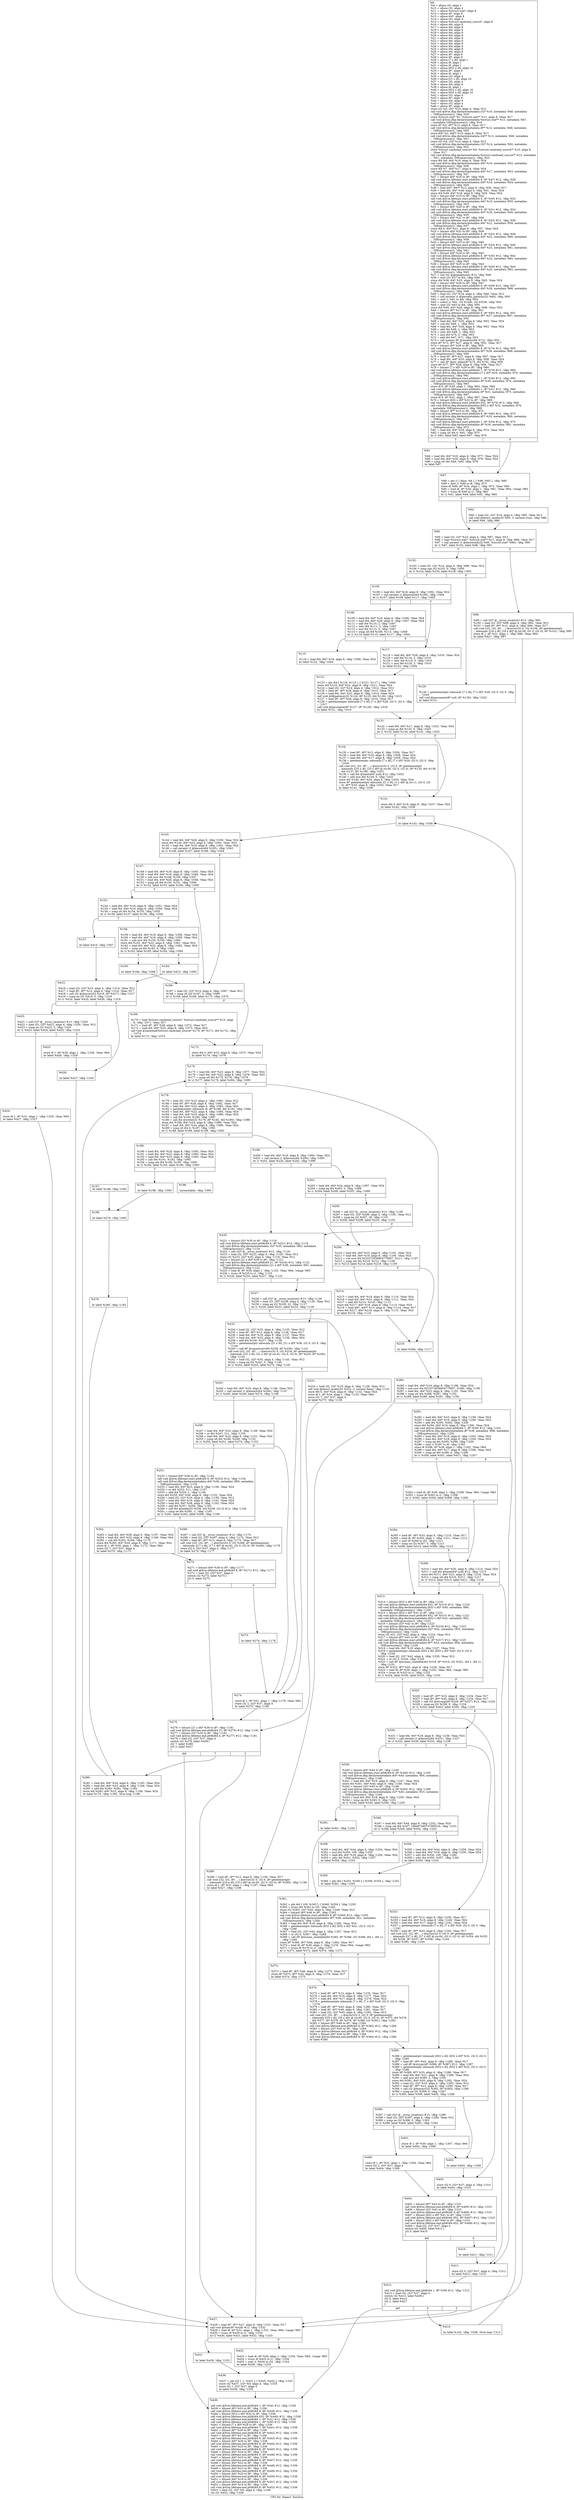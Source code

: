 digraph "CFG for 'dopass' function" {
	label="CFG for 'dopass' function";

	Node0x12f2570 [shape=record,label="{%8:\l  %9 = alloca i32, align 4\l  %10 = alloca i32, align 4\l  %11 = alloca %struct.stat*, align 8\l  %12 = alloca i8*, align 8\l  %13 = alloca i64*, align 8\l  %14 = alloca i32, align 4\l  %15 = alloca %struct.randread_source*, align 8\l  %16 = alloca i64, align 8\l  %17 = alloca i64, align 8\l  %18 = alloca i64, align 8\l  %19 = alloca i64, align 8\l  %20 = alloca i64, align 8\l  %21 = alloca i64, align 8\l  %22 = alloca i64, align 8\l  %23 = alloca i64, align 8\l  %24 = alloca i64, align 8\l  %25 = alloca i64, align 8\l  %26 = alloca i64, align 8\l  %27 = alloca i8*, align 8\l  %28 = alloca i8*, align 8\l  %29 = alloca [7 x i8], align 1\l  %30 = alloca i8, align 1\l  %31 = alloca i8, align 1\l  %32 = alloca [652 x i8], align 16\l  %33 = alloca i8*, align 8\l  %34 = alloca i8, align 1\l  %35 = alloca i32, align 4\l  %36 = alloca [21 x i8], align 16\l  %37 = alloca i32, align 4\l  %38 = alloca i64, align 8\l  %39 = alloca i8, align 1\l  %40 = alloca [652 x i8], align 16\l  %41 = alloca [652 x i8], align 16\l  %42 = alloca i32, align 4\l  %43 = alloca i8*, align 8\l  %44 = alloca i64, align 8\l  %45 = alloca i32, align 4\l  %46 = alloca i8*, align 8\l  store i32 %0, i32* %10, align 4, !tbaa !912\l  call void @llvm.dbg.declare(metadata i32* %10, metadata !846, metadata\l... !DIExpression()), !dbg !916\l  store %struct.stat* %1, %struct.stat** %11, align 8, !tbaa !917\l  call void @llvm.dbg.declare(metadata %struct.stat** %11, metadata !847,\l... metadata !DIExpression()), !dbg !919\l  store i8* %2, i8** %12, align 8, !tbaa !917\l  call void @llvm.dbg.declare(metadata i8** %12, metadata !848, metadata\l... !DIExpression()), !dbg !920\l  store i64* %3, i64** %13, align 8, !tbaa !917\l  call void @llvm.dbg.declare(metadata i64** %13, metadata !849, metadata\l... !DIExpression()), !dbg !921\l  store i32 %4, i32* %14, align 4, !tbaa !912\l  call void @llvm.dbg.declare(metadata i32* %14, metadata !850, metadata\l... !DIExpression()), !dbg !922\l  store %struct.randread_source* %5, %struct.randread_source** %15, align 8,\l... !tbaa !917\l  call void @llvm.dbg.declare(metadata %struct.randread_source** %15, metadata\l... !851, metadata !DIExpression()), !dbg !923\l  store i64 %6, i64* %16, align 8, !tbaa !924\l  call void @llvm.dbg.declare(metadata i64* %16, metadata !852, metadata\l... !DIExpression()), !dbg !926\l  store i64 %7, i64* %17, align 8, !tbaa !924\l  call void @llvm.dbg.declare(metadata i64* %17, metadata !853, metadata\l... !DIExpression()), !dbg !927\l  %47 = bitcast i64* %18 to i8*, !dbg !928\l  call void @llvm.lifetime.start.p0i8(i64 8, i8* %47) #12, !dbg !928\l  call void @llvm.dbg.declare(metadata i64* %18, metadata !854, metadata\l... !DIExpression()), !dbg !929\l  %48 = load i64*, i64** %13, align 8, !dbg !930, !tbaa !917\l  %49 = load i64, i64* %48, align 8, !dbg !931, !tbaa !924\l  store i64 %49, i64* %18, align 8, !dbg !929, !tbaa !924\l  %50 = bitcast i64* %19 to i8*, !dbg !932\l  call void @llvm.lifetime.start.p0i8(i64 8, i8* %50) #12, !dbg !932\l  call void @llvm.dbg.declare(metadata i64* %19, metadata !855, metadata\l... !DIExpression()), !dbg !933\l  %51 = bitcast i64* %20 to i8*, !dbg !934\l  call void @llvm.lifetime.start.p0i8(i64 8, i8* %51) #12, !dbg !934\l  call void @llvm.dbg.declare(metadata i64* %20, metadata !856, metadata\l... !DIExpression()), !dbg !935\l  %52 = bitcast i64* %21 to i8*, !dbg !936\l  call void @llvm.lifetime.start.p0i8(i64 8, i8* %52) #12, !dbg !936\l  call void @llvm.dbg.declare(metadata i64* %21, metadata !859, metadata\l... !DIExpression()), !dbg !937\l  store i64 0, i64* %21, align 8, !dbg !937, !tbaa !924\l  %53 = bitcast i64* %22 to i8*, !dbg !938\l  call void @llvm.lifetime.start.p0i8(i64 8, i8* %53) #12, !dbg !938\l  call void @llvm.dbg.declare(metadata i64* %22, metadata !860, metadata\l... !DIExpression()), !dbg !939\l  %54 = bitcast i64* %23 to i8*, !dbg !940\l  call void @llvm.lifetime.start.p0i8(i64 8, i8* %54) #12, !dbg !940\l  call void @llvm.dbg.declare(metadata i64* %23, metadata !861, metadata\l... !DIExpression()), !dbg !941\l  %55 = bitcast i64* %24 to i8*, !dbg !942\l  call void @llvm.lifetime.start.p0i8(i64 8, i8* %55) #12, !dbg !942\l  call void @llvm.dbg.declare(metadata i64* %24, metadata !862, metadata\l... !DIExpression()), !dbg !943\l  %56 = bitcast i64* %25 to i8*, !dbg !944\l  call void @llvm.lifetime.start.p0i8(i64 8, i8* %56) #12, !dbg !944\l  call void @llvm.dbg.declare(metadata i64* %25, metadata !865, metadata\l... !DIExpression()), !dbg !945\l  %57 = call i32 @getpagesize() #13, !dbg !946\l  %58 = sext i32 %57 to i64, !dbg !946\l  store i64 %58, i64* %25, align 8, !dbg !945, !tbaa !924\l  %59 = bitcast i64* %26 to i8*, !dbg !947\l  call void @llvm.lifetime.start.p0i8(i64 8, i8* %59) #12, !dbg !947\l  call void @llvm.dbg.declare(metadata i64* %26, metadata !866, metadata\l... !DIExpression()), !dbg !948\l  %60 = load i32, i32* %14, align 4, !dbg !949, !tbaa !912\l  %61 = call zeroext i1 @periodic_pattern(i32 %60), !dbg !950\l  %62 = zext i1 %61 to i64, !dbg !950\l  %63 = select i1 %61, i32 61440, i32 65536, !dbg !950\l  %64 = sext i32 %63 to i64, !dbg !950\l  store i64 %64, i64* %26, align 8, !dbg !948, !tbaa !924\l  %65 = bitcast i8** %27 to i8*, !dbg !951\l  call void @llvm.lifetime.start.p0i8(i64 8, i8* %65) #12, !dbg !951\l  call void @llvm.dbg.declare(metadata i8** %27, metadata !867, metadata\l... !DIExpression()), !dbg !952\l  %66 = load i64, i64* %25, align 8, !dbg !953, !tbaa !924\l  %67 = sub i64 %66, 1, !dbg !953\l  %68 = load i64, i64* %26, align 8, !dbg !953, !tbaa !924\l  %69 = add i64 %68, 2, !dbg !953\l  %70 = udiv i64 %69, 3, !dbg !953\l  %71 = mul i64 %70, 3, !dbg !953\l  %72 = add i64 %67, %71, !dbg !953\l  %73 = call noalias i8* @xmalloc(i64 %72), !dbg !954\l  store i8* %73, i8** %27, align 8, !dbg !952, !tbaa !917\l  %74 = bitcast i8** %28 to i8*, !dbg !955\l  call void @llvm.lifetime.start.p0i8(i64 8, i8* %74) #12, !dbg !955\l  call void @llvm.dbg.declare(metadata i8** %28, metadata !868, metadata\l... !DIExpression()), !dbg !956\l  %75 = load i8*, i8** %27, align 8, !dbg !957, !tbaa !917\l  %76 = load i64, i64* %25, align 8, !dbg !958, !tbaa !924\l  %77 = call i8* @ptr_align(i8* %75, i64 %76), !dbg !959\l  store i8* %77, i8** %28, align 8, !dbg !956, !tbaa !917\l  %78 = bitcast [7 x i8]* %29 to i8*, !dbg !960\l  call void @llvm.lifetime.start.p0i8(i64 7, i8* %78) #12, !dbg !960\l  call void @llvm.dbg.declare(metadata [7 x i8]* %29, metadata !870, metadata\l... !DIExpression()), !dbg !961\l  call void @llvm.lifetime.start.p0i8(i64 1, i8* %30) #12, !dbg !962\l  call void @llvm.dbg.declare(metadata i8* %30, metadata !874, metadata\l... !DIExpression()), !dbg !963\l  store i8 0, i8* %30, align 1, !dbg !963, !tbaa !964\l  call void @llvm.lifetime.start.p0i8(i64 1, i8* %31) #12, !dbg !966\l  call void @llvm.dbg.declare(metadata i8* %31, metadata !875, metadata\l... !DIExpression()), !dbg !967\l  store i8 0, i8* %31, align 1, !dbg !967, !tbaa !964\l  %79 = bitcast [652 x i8]* %32 to i8*, !dbg !968\l  call void @llvm.lifetime.start.p0i8(i64 652, i8* %79) #12, !dbg !968\l  call void @llvm.dbg.declare(metadata [652 x i8]* %32, metadata !876,\l... metadata !DIExpression()), !dbg !969\l  %80 = bitcast i8** %33 to i8*, !dbg !970\l  call void @llvm.lifetime.start.p0i8(i64 8, i8* %80) #12, !dbg !970\l  call void @llvm.dbg.declare(metadata i8** %33, metadata !880, metadata\l... !DIExpression()), !dbg !971\l  call void @llvm.lifetime.start.p0i8(i64 1, i8* %34) #12, !dbg !972\l  call void @llvm.dbg.declare(metadata i8* %34, metadata !881, metadata\l... !DIExpression()), !dbg !973\l  %81 = load i64, i64* %18, align 8, !dbg !974, !tbaa !924\l  %82 = icmp slt i64 0, %81, !dbg !975\l  br i1 %82, label %83, label %87, !dbg !976\l|{<s0>T|<s1>F}}"];
	Node0x12f2570:s0 -> Node0x12f2710;
	Node0x12f2570:s1 -> Node0x12f2760;
	Node0x12f2710 [shape=record,label="{%83:\l\l  %84 = load i64, i64* %18, align 8, !dbg !977, !tbaa !924\l  %85 = load i64, i64* %26, align 8, !dbg !978, !tbaa !924\l  %86 = icmp ult i64 %84, %85, !dbg !979\l  br label %87\l}"];
	Node0x12f2710 -> Node0x12f2760;
	Node0x12f2760 [shape=record,label="{%87:\l\l  %88 = phi i1 [ false, %8 ], [ %86, %83 ], !dbg !980\l  %89 = zext i1 %88 to i8, !dbg !973\l  store i8 %89, i8* %34, align 1, !dbg !973, !tbaa !964\l  %90 = load i8, i8* %34, align 1, !dbg !981, !tbaa !964, !range !983\l  %91 = trunc i8 %90 to i1, !dbg !981\l  br i1 %91, label %94, label %92, !dbg !984\l|{<s0>T|<s1>F}}"];
	Node0x12f2760:s0 -> Node0x12f2800;
	Node0x12f2760:s1 -> Node0x12f27b0;
	Node0x12f27b0 [shape=record,label="{%92:\l\l  %93 = load i32, i32* %10, align 4, !dbg !985, !tbaa !912\l  call void @direct_mode(i32 %93, i1 zeroext true), !dbg !986\l  br label %94, !dbg !986\l}"];
	Node0x12f27b0 -> Node0x12f2800;
	Node0x12f2800 [shape=record,label="{%94:\l\l  %95 = load i32, i32* %10, align 4, !dbg !987, !tbaa !912\l  %96 = load %struct.stat*, %struct.stat** %11, align 8, !dbg !989, !tbaa !917\l  %97 = call zeroext i1 @dorewind(i32 %95, %struct.stat* %96), !dbg !990\l  br i1 %97, label %102, label %98, !dbg !991\l|{<s0>T|<s1>F}}"];
	Node0x12f2800:s0 -> Node0x12f28a0;
	Node0x12f2800:s1 -> Node0x12f2850;
	Node0x12f2850 [shape=record,label="{%98:\l\l  %99 = call i32* @__errno_location() #13, !dbg !992\l  %100 = load i32, i32* %99, align 4, !dbg !992, !tbaa !912\l  %101 = load i8*, i8** %12, align 8, !dbg !994, !tbaa !917\l  call void (i32, i32, i8*, ...) @error(i32 0, i32 %100, i8* getelementptr\l... inbounds ([18 x i8], [18 x i8]* @.str.59, i32 0, i32 0), i8* %101), !dbg !995\l  store i8 1, i8* %31, align 1, !dbg !996, !tbaa !964\l  br label %427, !dbg !997\l}"];
	Node0x12f2850 -> Node0x12f42e0;
	Node0x12f28a0 [shape=record,label="{%102:\l\l  %103 = load i32, i32* %14, align 4, !dbg !998, !tbaa !912\l  %104 = icmp sge i32 %103, 0, !dbg !1000\l  br i1 %104, label %105, label %129, !dbg !1001\l|{<s0>T|<s1>F}}"];
	Node0x12f28a0:s0 -> Node0x12f28f0;
	Node0x12f28a0:s1 -> Node0x12f2a80;
	Node0x12f28f0 [shape=record,label="{%105:\l\l  %106 = load i64, i64* %18, align 8, !dbg !1002, !tbaa !924\l  %107 = call zeroext i1 @known(i64 %106), !dbg !1004\l  br i1 %107, label %108, label %117, !dbg !1005\l|{<s0>T|<s1>F}}"];
	Node0x12f28f0:s0 -> Node0x12f2940;
	Node0x12f28f0:s1 -> Node0x12f29e0;
	Node0x12f2940 [shape=record,label="{%108:\l\l  %109 = load i64, i64* %18, align 8, !dbg !1006, !tbaa !924\l  %110 = load i64, i64* %26, align 8, !dbg !1007, !tbaa !924\l  %111 = add i64 %110, 2, !dbg !1007\l  %112 = udiv i64 %111, 3, !dbg !1007\l  %113 = mul i64 %112, 3, !dbg !1007\l  %114 = icmp ult i64 %109, %113, !dbg !1008\l  br i1 %114, label %115, label %117, !dbg !1004\l|{<s0>T|<s1>F}}"];
	Node0x12f2940:s0 -> Node0x12f2990;
	Node0x12f2940:s1 -> Node0x12f29e0;
	Node0x12f2990 [shape=record,label="{%115:\l\l  %116 = load i64, i64* %18, align 8, !dbg !1009, !tbaa !924\l  br label %122, !dbg !1004\l}"];
	Node0x12f2990 -> Node0x12f2a30;
	Node0x12f29e0 [shape=record,label="{%117:\l\l  %118 = load i64, i64* %26, align 8, !dbg !1010, !tbaa !924\l  %119 = add i64 %118, 2, !dbg !1010\l  %120 = udiv i64 %119, 3, !dbg !1010\l  %121 = mul i64 %120, 3, !dbg !1010\l  br label %122, !dbg !1004\l}"];
	Node0x12f29e0 -> Node0x12f2a30;
	Node0x12f2a30 [shape=record,label="{%122:\l\l  %123 = phi i64 [ %116, %115 ], [ %121, %117 ], !dbg !1004\l  store i64 %123, i64* %22, align 8, !dbg !1011, !tbaa !924\l  %124 = load i32, i32* %14, align 4, !dbg !1012, !tbaa !912\l  %125 = load i8*, i8** %28, align 8, !dbg !1013, !tbaa !917\l  %126 = load i64, i64* %22, align 8, !dbg !1014, !tbaa !924\l  call void @fillpattern(i32 %124, i8* %125, i64 %126), !dbg !1015\l  %127 = load i8*, i8** %28, align 8, !dbg !1016, !tbaa !917\l  %128 = getelementptr inbounds [7 x i8], [7 x i8]* %29, i32 0, i32 0, !dbg\l... !1017\l  call void @passname(i8* %127, i8* %128), !dbg !1018\l  br label %131, !dbg !1019\l}"];
	Node0x12f2a30 -> Node0x12f2ad0;
	Node0x12f2a80 [shape=record,label="{%129:\l\l  %130 = getelementptr inbounds [7 x i8], [7 x i8]* %29, i32 0, i32 0, !dbg\l... !1020\l  call void @passname(i8* null, i8* %130), !dbg !1022\l  br label %131\l}"];
	Node0x12f2a80 -> Node0x12f2ad0;
	Node0x12f2ad0 [shape=record,label="{%131:\l\l  %132 = load i64, i64* %17, align 8, !dbg !1023, !tbaa !924\l  %133 = icmp ne i64 %132, 0, !dbg !1023\l  br i1 %133, label %134, label %141, !dbg !1025\l|{<s0>T|<s1>F}}"];
	Node0x12f2ad0:s0 -> Node0x12f2b20;
	Node0x12f2ad0:s1 -> Node0x12f2b70;
	Node0x12f2b20 [shape=record,label="{%134:\l\l  %135 = load i8*, i8** %12, align 8, !dbg !1026, !tbaa !917\l  %136 = load i64, i64* %16, align 8, !dbg !1028, !tbaa !924\l  %137 = load i64, i64* %17, align 8, !dbg !1029, !tbaa !924\l  %138 = getelementptr inbounds [7 x i8], [7 x i8]* %29, i32 0, i32 0, !dbg\l... !1030\l  call void (i32, i32, i8*, ...) @error(i32 0, i32 0, i8* getelementptr\l... inbounds ([25 x i8], [25 x i8]* @.str.60, i32 0, i32 0), i8* %135, i64 %136,\l... i64 %137, i8* %138), !dbg !1031\l  %139 = call i64 @time(i64* null) #12, !dbg !1032\l  %140 = add nsw i64 %139, 5, !dbg !1033\l  store i64 %140, i64* %20, align 8, !dbg !1034, !tbaa !924\l  store i8* getelementptr inbounds ([1 x i8], [1 x i8]* @.str.11, i32 0, i32\l... 0), i8** %33, align 8, !dbg !1035, !tbaa !917\l  br label %141, !dbg !1036\l}"];
	Node0x12f2b20 -> Node0x12f2b70;
	Node0x12f2b70 [shape=record,label="{%141:\l\l  store i64 0, i64* %19, align 8, !dbg !1037, !tbaa !924\l  br label %142, !dbg !1038\l}"];
	Node0x12f2b70 -> Node0x12f2bc0;
	Node0x12f2bc0 [shape=record,label="{%142:\l\l  br label %143, !dbg !1038\l}"];
	Node0x12f2bc0 -> Node0x12f2c10;
	Node0x12f2c10 [shape=record,label="{%143:\l\l  %144 = load i64, i64* %26, align 8, !dbg !1039, !tbaa !924\l  store i64 %144, i64* %22, align 8, !dbg !1040, !tbaa !924\l  %145 = load i64, i64* %18, align 8, !dbg !1041, !tbaa !924\l  %146 = call zeroext i1 @known(i64 %145), !dbg !1043\l  br i1 %146, label %147, label %166, !dbg !1044\l|{<s0>T|<s1>F}}"];
	Node0x12f2c10:s0 -> Node0x12f2c60;
	Node0x12f2c10:s1 -> Node0x12f2e40;
	Node0x12f2c60 [shape=record,label="{%147:\l\l  %148 = load i64, i64* %18, align 8, !dbg !1045, !tbaa !924\l  %149 = load i64, i64* %19, align 8, !dbg !1046, !tbaa !924\l  %150 = sub nsw i64 %148, %149, !dbg !1047\l  %151 = load i64, i64* %26, align 8, !dbg !1048, !tbaa !924\l  %152 = icmp ult i64 %150, %151, !dbg !1049\l  br i1 %152, label %153, label %166, !dbg !1050\l|{<s0>T|<s1>F}}"];
	Node0x12f2c60:s0 -> Node0x12f2cb0;
	Node0x12f2c60:s1 -> Node0x12f2e40;
	Node0x12f2cb0 [shape=record,label="{%153:\l\l  %154 = load i64, i64* %18, align 8, !dbg !1051, !tbaa !924\l  %155 = load i64, i64* %19, align 8, !dbg !1054, !tbaa !924\l  %156 = icmp slt i64 %154, %155, !dbg !1055\l  br i1 %156, label %157, label %158, !dbg !1056\l|{<s0>T|<s1>F}}"];
	Node0x12f2cb0:s0 -> Node0x12f2d00;
	Node0x12f2cb0:s1 -> Node0x12f2d50;
	Node0x12f2d00 [shape=record,label="{%157:\l\l  br label %415, !dbg !1057\l}"];
	Node0x12f2d00 -> Node0x12f4150;
	Node0x12f2d50 [shape=record,label="{%158:\l\l  %159 = load i64, i64* %18, align 8, !dbg !1058, !tbaa !924\l  %160 = load i64, i64* %19, align 8, !dbg !1059, !tbaa !924\l  %161 = sub nsw i64 %159, %160, !dbg !1060\l  store i64 %161, i64* %22, align 8, !dbg !1061, !tbaa !924\l  %162 = load i64, i64* %22, align 8, !dbg !1062, !tbaa !924\l  %163 = icmp ne i64 %162, 0, !dbg !1062\l  br i1 %163, label %165, label %164, !dbg !1064\l|{<s0>T|<s1>F}}"];
	Node0x12f2d50:s0 -> Node0x12f2df0;
	Node0x12f2d50:s1 -> Node0x12f2da0;
	Node0x12f2da0 [shape=record,label="{%164:\l\l  br label %415, !dbg !1065\l}"];
	Node0x12f2da0 -> Node0x12f4150;
	Node0x12f2df0 [shape=record,label="{%165:\l\l  br label %166, !dbg !1066\l}"];
	Node0x12f2df0 -> Node0x12f2e40;
	Node0x12f2e40 [shape=record,label="{%166:\l\l  %167 = load i32, i32* %14, align 4, !dbg !1067, !tbaa !912\l  %168 = icmp slt i32 %167, 0, !dbg !1069\l  br i1 %168, label %169, label %173, !dbg !1070\l|{<s0>T|<s1>F}}"];
	Node0x12f2e40:s0 -> Node0x12f2e90;
	Node0x12f2e40:s1 -> Node0x12f2ee0;
	Node0x12f2e90 [shape=record,label="{%169:\l\l  %170 = load %struct.randread_source*, %struct.randread_source** %15, align\l... 8, !dbg !1071, !tbaa !917\l  %171 = load i8*, i8** %28, align 8, !dbg !1072, !tbaa !917\l  %172 = load i64, i64* %22, align 8, !dbg !1073, !tbaa !924\l  call void @randread(%struct.randread_source* %170, i8* %171, i64 %172), !dbg\l... !1074\l  br label %173, !dbg !1074\l}"];
	Node0x12f2e90 -> Node0x12f2ee0;
	Node0x12f2ee0 [shape=record,label="{%173:\l\l  store i64 0, i64* %23, align 8, !dbg !1075, !tbaa !924\l  br label %174, !dbg !1076\l}"];
	Node0x12f2ee0 -> Node0x12f2f30;
	Node0x12f2f30 [shape=record,label="{%174:\l\l  %175 = load i64, i64* %23, align 8, !dbg !1077, !tbaa !924\l  %176 = load i64, i64* %22, align 8, !dbg !1078, !tbaa !924\l  %177 = icmp ult i64 %175, %176, !dbg !1079\l  br i1 %177, label %178, label %284, !dbg !1080\l|{<s0>T|<s1>F}}"];
	Node0x12f2f30:s0 -> Node0x12f2f80;
	Node0x12f2f30:s1 -> Node0x12f37f0;
	Node0x12f2f80 [shape=record,label="{%178:\l\l  %179 = load i32, i32* %10, align 4, !dbg !1081, !tbaa !912\l  %180 = load i8*, i8** %28, align 8, !dbg !1082, !tbaa !917\l  %181 = load i64, i64* %23, align 8, !dbg !1083, !tbaa !924\l  %182 = getelementptr inbounds i8, i8* %180, i64 %181, !dbg !1084\l  %183 = load i64, i64* %22, align 8, !dbg !1085, !tbaa !924\l  %184 = load i64, i64* %23, align 8, !dbg !1086, !tbaa !924\l  %185 = sub i64 %183, %184, !dbg !1087\l  %186 = call i64 @write(i32 %179, i8* %182, i64 %185), !dbg !1088\l  store i64 %186, i64* %24, align 8, !dbg !1089, !tbaa !924\l  %187 = load i64, i64* %24, align 8, !dbg !1090, !tbaa !924\l  %188 = icmp slt i64 0, %187, !dbg !1091\l  br i1 %188, label %189, label %199, !dbg !1092\l|{<s0>T|<s1>F}}"];
	Node0x12f2f80:s0 -> Node0x12f2fd0;
	Node0x12f2f80:s1 -> Node0x12f3160;
	Node0x12f2fd0 [shape=record,label="{%189:\l\l  %190 = load i64, i64* %24, align 8, !dbg !1093, !tbaa !924\l  %191 = load i64, i64* %22, align 8, !dbg !1093, !tbaa !924\l  %192 = load i64, i64* %23, align 8, !dbg !1093, !tbaa !924\l  %193 = sub i64 %191, %192, !dbg !1093\l  %194 = icmp ule i64 %190, %193, !dbg !1093\l  br i1 %194, label %195, label %196, !dbg !1093\l|{<s0>T|<s1>F}}"];
	Node0x12f2fd0:s0 -> Node0x12f3020;
	Node0x12f2fd0:s1 -> Node0x12f3070;
	Node0x12f3020 [shape=record,label="{%195:\l\l  br label %198, !dbg !1093\l}"];
	Node0x12f3020 -> Node0x12f3110;
	Node0x12f3070 [shape=record,label="{%196:\l\l  unreachable, !dbg !1093\l}"];
	Node0x12f30c0 [shape=record,label="{%197:                                                  \l  br label %198, !dbg !1093\l}"];
	Node0x12f30c0 -> Node0x12f3110;
	Node0x12f3110 [shape=record,label="{%198:\l\l  br label %279, !dbg !1093\l}"];
	Node0x12f3110 -> Node0x12f3750;
	Node0x12f3160 [shape=record,label="{%199:\l\l  %200 = load i64, i64* %18, align 8, !dbg !1094, !tbaa !924\l  %201 = call zeroext i1 @known(i64 %200), !dbg !1095\l  br i1 %201, label %220, label %202, !dbg !1096\l|{<s0>T|<s1>F}}"];
	Node0x12f3160:s0 -> Node0x12f3340;
	Node0x12f3160:s1 -> Node0x12f31b0;
	Node0x12f31b0 [shape=record,label="{%202:\l\l  %203 = load i64, i64* %24, align 8, !dbg !1097, !tbaa !924\l  %204 = icmp eq i64 %203, 0, !dbg !1098\l  br i1 %204, label %209, label %205, !dbg !1099\l|{<s0>T|<s1>F}}"];
	Node0x12f31b0:s0 -> Node0x12f3250;
	Node0x12f31b0:s1 -> Node0x12f3200;
	Node0x12f3200 [shape=record,label="{%205:\l\l  %206 = call i32* @__errno_location() #13, !dbg !1100\l  %207 = load i32, i32* %206, align 4, !dbg !1100, !tbaa !912\l  %208 = icmp eq i32 %207, 28, !dbg !1101\l  br i1 %208, label %209, label %220, !dbg !1102\l|{<s0>T|<s1>F}}"];
	Node0x12f3200:s0 -> Node0x12f3250;
	Node0x12f3200:s1 -> Node0x12f3340;
	Node0x12f3250 [shape=record,label="{%209:\l\l  %210 = load i64, i64* %23, align 8, !dbg !1103, !tbaa !924\l  %211 = load i64, i64* %19, align 8, !dbg !1106, !tbaa !924\l  %212 = sub nsw i64 9223372036854775807, %211, !dbg !1107\l  %213 = icmp ule i64 %210, %212, !dbg !1108\l  br i1 %213, label %214, label %219, !dbg !1109\l|{<s0>T|<s1>F}}"];
	Node0x12f3250:s0 -> Node0x12f32a0;
	Node0x12f3250:s1 -> Node0x12f32f0;
	Node0x12f32a0 [shape=record,label="{%214:\l\l  %215 = load i64, i64* %19, align 8, !dbg !1110, !tbaa !924\l  %216 = load i64, i64* %23, align 8, !dbg !1111, !tbaa !924\l  %217 = add i64 %215, %216, !dbg !1112\l  store i64 %217, i64* %18, align 8, !dbg !1113, !tbaa !924\l  %218 = load i64*, i64** %13, align 8, !dbg !1114, !tbaa !917\l  store i64 %217, i64* %218, align 8, !dbg !1115, !tbaa !924\l  br label %219, !dbg !1116\l}"];
	Node0x12f32a0 -> Node0x12f32f0;
	Node0x12f32f0 [shape=record,label="{%219:\l\l  br label %284, !dbg !1117\l}"];
	Node0x12f32f0 -> Node0x12f37f0;
	Node0x12f3340 [shape=record,label="{%220:\l\l  %221 = bitcast i32* %35 to i8*, !dbg !1118\l  call void @llvm.lifetime.start.p0i8(i64 4, i8* %221) #12, !dbg !1118\l  call void @llvm.dbg.declare(metadata i32* %35, metadata !882, metadata\l... !DIExpression()), !dbg !1119\l  %222 = call i32* @__errno_location() #13, !dbg !1120\l  %223 = load i32, i32* %222, align 4, !dbg !1120, !tbaa !912\l  store i32 %223, i32* %35, align 4, !dbg !1119, !tbaa !912\l  %224 = bitcast [21 x i8]* %36 to i8*, !dbg !1121\l  call void @llvm.lifetime.start.p0i8(i64 21, i8* %224) #12, !dbg !1121\l  call void @llvm.dbg.declare(metadata [21 x i8]* %36, metadata !891, metadata\l... !DIExpression()), !dbg !1122\l  %225 = load i8, i8* %34, align 1, !dbg !1123, !tbaa !964, !range !983\l  %226 = trunc i8 %225 to i1, !dbg !1123\l  br i1 %226, label %233, label %227, !dbg !1125\l|{<s0>T|<s1>F}}"];
	Node0x12f3340:s0 -> Node0x12f3430;
	Node0x12f3340:s1 -> Node0x12f3390;
	Node0x12f3390 [shape=record,label="{%227:\l\l  %228 = call i32* @__errno_location() #13, !dbg !1126\l  %229 = load i32, i32* %228, align 4, !dbg !1126, !tbaa !912\l  %230 = icmp eq i32 %229, 22, !dbg !1127\l  br i1 %230, label %231, label %233, !dbg !1128\l|{<s0>T|<s1>F}}"];
	Node0x12f3390:s0 -> Node0x12f33e0;
	Node0x12f3390:s1 -> Node0x12f3430;
	Node0x12f33e0 [shape=record,label="{%231:\l\l  %232 = load i32, i32* %10, align 4, !dbg !1129, !tbaa !912\l  call void @direct_mode(i32 %232, i1 zeroext false), !dbg !1131\l  store i64 0, i64* %24, align 8, !dbg !1132, !tbaa !924\l  store i8 1, i8* %34, align 1, !dbg !1133, !tbaa !964\l  store i32 7, i32* %37, align 4\l  br label %275, !dbg !1134\l}"];
	Node0x12f33e0 -> Node0x12f3700;
	Node0x12f3430 [shape=record,label="{%233:\l\l  %234 = load i32, i32* %35, align 4, !dbg !1135, !tbaa !912\l  %235 = load i8*, i8** %12, align 8, !dbg !1136, !tbaa !917\l  %236 = load i64, i64* %19, align 8, !dbg !1137, !tbaa !924\l  %237 = load i64, i64* %23, align 8, !dbg !1138, !tbaa !924\l  %238 = add i64 %236, %237, !dbg !1139\l  %239 = getelementptr inbounds [21 x i8], [21 x i8]* %36, i32 0, i32 0, !dbg\l... !1140\l  %240 = call i8* @umaxtostr(i64 %238, i8* %239), !dbg !1141\l  call void (i32, i32, i8*, ...) @error(i32 0, i32 %234, i8* getelementptr\l... inbounds ([31 x i8], [31 x i8]* @.str.61, i32 0, i32 0), i8* %235, i8* %240),\l... !dbg !1142\l  %241 = load i32, i32* %35, align 4, !dbg !1143, !tbaa !912\l  %242 = icmp eq i32 %241, 5, !dbg !1144\l  br i1 %242, label %243, label %274, !dbg !1145\l|{<s0>T|<s1>F}}"];
	Node0x12f3430:s0 -> Node0x12f3480;
	Node0x12f3430:s1 -> Node0x12f36b0;
	Node0x12f3480 [shape=record,label="{%243:\l\l  %244 = load i64, i64* %18, align 8, !dbg !1146, !tbaa !924\l  %245 = call zeroext i1 @known(i64 %244), !dbg !1147\l  br i1 %245, label %246, label %274, !dbg !1148\l|{<s0>T|<s1>F}}"];
	Node0x12f3480:s0 -> Node0x12f34d0;
	Node0x12f3480:s1 -> Node0x12f36b0;
	Node0x12f34d0 [shape=record,label="{%246:\l\l  %247 = load i64, i64* %23, align 8, !dbg !1149, !tbaa !924\l  %248 = or i64 %247, 511, !dbg !1150\l  %249 = load i64, i64* %22, align 8, !dbg !1151, !tbaa !924\l  %250 = icmp ult i64 %248, %249, !dbg !1152\l  br i1 %250, label %251, label %274, !dbg !1153\l|{<s0>T|<s1>F}}"];
	Node0x12f34d0:s0 -> Node0x12f3520;
	Node0x12f34d0:s1 -> Node0x12f36b0;
	Node0x12f3520 [shape=record,label="{%251:\l\l  %252 = bitcast i64* %38 to i8*, !dbg !1154\l  call void @llvm.lifetime.start.p0i8(i64 8, i8* %252) #12, !dbg !1154\l  call void @llvm.dbg.declare(metadata i64* %38, metadata !895, metadata\l... !DIExpression()), !dbg !1155\l  %253 = load i64, i64* %23, align 8, !dbg !1156, !tbaa !924\l  %254 = or i64 %253, 511, !dbg !1157\l  %255 = add i64 %254, 1, !dbg !1158\l  store i64 %255, i64* %38, align 8, !dbg !1155, !tbaa !924\l  %256 = load i32, i32* %10, align 4, !dbg !1159, !tbaa !912\l  %257 = load i64, i64* %19, align 8, !dbg !1161, !tbaa !924\l  %258 = load i64, i64* %38, align 8, !dbg !1162, !tbaa !924\l  %259 = add i64 %257, %258, !dbg !1163\l  %260 = call i64 @lseek(i32 %256, i64 %259, i32 0) #12, !dbg !1164\l  %261 = icmp ne i64 %260, -1, !dbg !1165\l  br i1 %261, label %262, label %266, !dbg !1166\l|{<s0>T|<s1>F}}"];
	Node0x12f3520:s0 -> Node0x12f3570;
	Node0x12f3520:s1 -> Node0x12f35c0;
	Node0x12f3570 [shape=record,label="{%262:\l\l  %263 = load i64, i64* %38, align 8, !dbg !1167, !tbaa !924\l  %264 = load i64, i64* %23, align 8, !dbg !1169, !tbaa !924\l  %265 = sub i64 %263, %264, !dbg !1170\l  store i64 %265, i64* %24, align 8, !dbg !1171, !tbaa !924\l  store i8 1, i8* %30, align 1, !dbg !1172, !tbaa !964\l  store i32 7, i32* %37, align 4\l  br label %270, !dbg !1173\l}"];
	Node0x12f3570 -> Node0x12f3610;
	Node0x12f35c0 [shape=record,label="{%266:\l\l  %267 = call i32* @__errno_location() #13, !dbg !1174\l  %268 = load i32, i32* %267, align 4, !dbg !1174, !tbaa !912\l  %269 = load i8*, i8** %12, align 8, !dbg !1175, !tbaa !917\l  call void (i32, i32, i8*, ...) @error(i32 0, i32 %268, i8* getelementptr\l... inbounds ([17 x i8], [17 x i8]* @.str.62, i32 0, i32 0), i8* %269), !dbg !1176\l  store i32 0, i32* %37, align 4, !dbg !1177\l  br label %270, !dbg !1177\l}"];
	Node0x12f35c0 -> Node0x12f3610;
	Node0x12f3610 [shape=record,label="{%270:\l\l  %271 = bitcast i64* %38 to i8*, !dbg !1177\l  call void @llvm.lifetime.end.p0i8(i64 8, i8* %271) #12, !dbg !1177\l  %272 = load i32, i32* %37, align 4\l  switch i32 %272, label %275 [\l    i32 0, label %273\l  ]\l|{<s0>def|<s1>0}}"];
	Node0x12f3610:s0 -> Node0x12f3700;
	Node0x12f3610:s1 -> Node0x12f3660;
	Node0x12f3660 [shape=record,label="{%273:\l\l  br label %274, !dbg !1178\l}"];
	Node0x12f3660 -> Node0x12f36b0;
	Node0x12f36b0 [shape=record,label="{%274:\l\l  store i8 1, i8* %31, align 1, !dbg !1179, !tbaa !964\l  store i32 2, i32* %37, align 4\l  br label %275, !dbg !1180\l}"];
	Node0x12f36b0 -> Node0x12f3700;
	Node0x12f3700 [shape=record,label="{%275:\l\l  %276 = bitcast [21 x i8]* %36 to i8*, !dbg !1181\l  call void @llvm.lifetime.end.p0i8(i64 21, i8* %276) #12, !dbg !1181\l  %277 = bitcast i32* %35 to i8*, !dbg !1181\l  call void @llvm.lifetime.end.p0i8(i64 4, i8* %277) #12, !dbg !1181\l  %278 = load i32, i32* %37, align 4\l  switch i32 %278, label %438 [\l    i32 7, label %280\l    i32 2, label %427\l  ]\l|{<s0>def|<s1>7|<s2>2}}"];
	Node0x12f3700:s0 -> Node0x12f4420;
	Node0x12f3700:s1 -> Node0x12f37a0;
	Node0x12f3700:s2 -> Node0x12f42e0;
	Node0x12f3750 [shape=record,label="{%279:\l\l  br label %280, !dbg !1182\l}"];
	Node0x12f3750 -> Node0x12f37a0;
	Node0x12f37a0 [shape=record,label="{%280:\l\l  %281 = load i64, i64* %24, align 8, !dbg !1183, !tbaa !924\l  %282 = load i64, i64* %23, align 8, !dbg !1184, !tbaa !924\l  %283 = add i64 %282, %281, !dbg !1184\l  store i64 %283, i64* %23, align 8, !dbg !1184, !tbaa !924\l  br label %174, !dbg !1185, !llvm.loop !1186\l}"];
	Node0x12f37a0 -> Node0x12f2f30;
	Node0x12f37f0 [shape=record,label="{%284:\l\l  %285 = load i64, i64* %19, align 8, !dbg !1188, !tbaa !924\l  %286 = sub nsw i64 9223372036854775807, %285, !dbg !1190\l  %287 = load i64, i64* %23, align 8, !dbg !1191, !tbaa !924\l  %288 = icmp ult i64 %286, %287, !dbg !1192\l  br i1 %288, label %289, label %291, !dbg !1193\l|{<s0>T|<s1>F}}"];
	Node0x12f37f0:s0 -> Node0x12f3840;
	Node0x12f37f0:s1 -> Node0x12f3890;
	Node0x12f3840 [shape=record,label="{%289:\l\l  %290 = load i8*, i8** %12, align 8, !dbg !1194, !tbaa !917\l  call void (i32, i32, i8*, ...) @error(i32 0, i32 0, i8* getelementptr\l... inbounds ([19 x i8], [19 x i8]* @.str.63, i32 0, i32 0), i8* %290), !dbg !1196\l  store i8 1, i8* %31, align 1, !dbg !1197, !tbaa !964\l  br label %427, !dbg !1198\l}"];
	Node0x12f3840 -> Node0x12f42e0;
	Node0x12f3890 [shape=record,label="{%291:\l\l  %292 = load i64, i64* %23, align 8, !dbg !1199, !tbaa !924\l  %293 = load i64, i64* %19, align 8, !dbg !1200, !tbaa !924\l  %294 = add i64 %293, %292, !dbg !1200\l  store i64 %294, i64* %19, align 8, !dbg !1200, !tbaa !924\l  call void @llvm.lifetime.start.p0i8(i64 1, i8* %39) #12, !dbg !1201\l  call void @llvm.dbg.declare(metadata i8* %39, metadata !898, metadata\l... !DIExpression()), !dbg !1202\l  %295 = load i64, i64* %19, align 8, !dbg !1203, !tbaa !924\l  %296 = load i64, i64* %18, align 8, !dbg !1204, !tbaa !924\l  %297 = icmp eq i64 %295, %296, !dbg !1205\l  %298 = zext i1 %297 to i8, !dbg !1202\l  store i8 %298, i8* %39, align 1, !dbg !1202, !tbaa !964\l  %299 = load i64, i64* %17, align 8, !dbg !1206, !tbaa !924\l  %300 = icmp ne i64 %299, 0, !dbg !1206\l  br i1 %300, label %301, label %411, !dbg !1207\l|{<s0>T|<s1>F}}"];
	Node0x12f3890:s0 -> Node0x12f38e0;
	Node0x12f3890:s1 -> Node0x12f4060;
	Node0x12f38e0 [shape=record,label="{%301:\l\l  %302 = load i8, i8* %39, align 1, !dbg !1208, !tbaa !964, !range !983\l  %303 = trunc i8 %302 to i1, !dbg !1208\l  br i1 %303, label %304, label %309, !dbg !1209\l|{<s0>T|<s1>F}}"];
	Node0x12f38e0:s0 -> Node0x12f3930;
	Node0x12f38e0:s1 -> Node0x12f3980;
	Node0x12f3930 [shape=record,label="{%304:\l\l  %305 = load i8*, i8** %33, align 8, !dbg !1210, !tbaa !917\l  %306 = load i8, i8* %305, align 1, !dbg !1211, !tbaa !1212\l  %307 = sext i8 %306 to i32, !dbg !1211\l  %308 = icmp ne i32 %307, 0, !dbg !1211\l  br i1 %308, label %313, label %309, !dbg !1213\l|{<s0>T|<s1>F}}"];
	Node0x12f3930:s0 -> Node0x12f39d0;
	Node0x12f3930:s1 -> Node0x12f3980;
	Node0x12f3980 [shape=record,label="{%309:\l\l  %310 = load i64, i64* %20, align 8, !dbg !1214, !tbaa !924\l  %311 = call i64 @time(i64* null) #12, !dbg !1215\l  store i64 %311, i64* %21, align 8, !dbg !1216, !tbaa !924\l  %312 = icmp sle i64 %310, %311, !dbg !1217\l  br i1 %312, label %313, label %411, !dbg !1218\l|{<s0>T|<s1>F}}"];
	Node0x12f3980:s0 -> Node0x12f39d0;
	Node0x12f3980:s1 -> Node0x12f4060;
	Node0x12f39d0 [shape=record,label="{%313:\l\l  %314 = bitcast [652 x i8]* %40 to i8*, !dbg !1219\l  call void @llvm.lifetime.start.p0i8(i64 652, i8* %314) #12, !dbg !1219\l  call void @llvm.dbg.declare(metadata [652 x i8]* %40, metadata !899,\l... metadata !DIExpression()), !dbg !1220\l  %315 = bitcast [652 x i8]* %41 to i8*, !dbg !1221\l  call void @llvm.lifetime.start.p0i8(i64 652, i8* %315) #12, !dbg !1221\l  call void @llvm.dbg.declare(metadata [652 x i8]* %41, metadata !902,\l... metadata !DIExpression()), !dbg !1222\l  %316 = bitcast i32* %42 to i8*, !dbg !1223\l  call void @llvm.lifetime.start.p0i8(i64 4, i8* %316) #12, !dbg !1223\l  call void @llvm.dbg.declare(metadata i32* %42, metadata !903, metadata\l... !DIExpression()), !dbg !1224\l  store i32 432, i32* %42, align 4, !dbg !1224, !tbaa !912\l  %317 = bitcast i8** %43 to i8*, !dbg !1225\l  call void @llvm.lifetime.start.p0i8(i64 8, i8* %317) #12, !dbg !1225\l  call void @llvm.dbg.declare(metadata i8** %43, metadata !904, metadata\l... !DIExpression()), !dbg !1226\l  %318 = load i64, i64* %19, align 8, !dbg !1227, !tbaa !924\l  %319 = getelementptr inbounds [652 x i8], [652 x i8]* %40, i32 0, i32 0,\l... !dbg !1228\l  %320 = load i32, i32* %42, align 4, !dbg !1229, !tbaa !912\l  %321 = or i32 2, %320, !dbg !1230\l  %322 = call i8* @human_readable(i64 %318, i8* %319, i32 %321, i64 1, i64 1),\l... !dbg !1231\l  store i8* %322, i8** %43, align 8, !dbg !1226, !tbaa !917\l  %323 = load i8, i8* %39, align 1, !dbg !1232, !tbaa !964, !range !983\l  %324 = trunc i8 %323 to i1, !dbg !1232\l  br i1 %324, label %330, label %325, !dbg !1233\l|{<s0>T|<s1>F}}"];
	Node0x12f39d0:s0 -> Node0x12f3a70;
	Node0x12f39d0:s1 -> Node0x12f3a20;
	Node0x12f3a20 [shape=record,label="{%325:\l\l  %326 = load i8*, i8** %33, align 8, !dbg !1234, !tbaa !917\l  %327 = load i8*, i8** %43, align 8, !dbg !1234, !tbaa !917\l  %328 = call i32 @strcmp(i8* %326, i8* %327) #14, !dbg !1234\l  %329 = icmp eq i32 %328, 0, !dbg !1234\l  br i1 %329, label %403, label %330, !dbg !1235\l|{<s0>T|<s1>F}}"];
	Node0x12f3a20:s0 -> Node0x12f3f70;
	Node0x12f3a20:s1 -> Node0x12f3a70;
	Node0x12f3a70 [shape=record,label="{%330:\l\l  %331 = load i64, i64* %18, align 8, !dbg !1236, !tbaa !924\l  %332 = call zeroext i1 @known(i64 %331), !dbg !1237\l  br i1 %332, label %339, label %333, !dbg !1238\l|{<s0>T|<s1>F}}"];
	Node0x12f3a70:s0 -> Node0x12f3b10;
	Node0x12f3a70:s1 -> Node0x12f3ac0;
	Node0x12f3ac0 [shape=record,label="{%333:\l\l  %334 = load i8*, i8** %12, align 8, !dbg !1239, !tbaa !917\l  %335 = load i64, i64* %16, align 8, !dbg !1240, !tbaa !924\l  %336 = load i64, i64* %17, align 8, !dbg !1241, !tbaa !924\l  %337 = getelementptr inbounds [7 x i8], [7 x i8]* %29, i32 0, i32 0, !dbg\l... !1242\l  %338 = load i8*, i8** %43, align 8, !dbg !1243, !tbaa !917\l  call void (i32, i32, i8*, ...) @error(i32 0, i32 0, i8* getelementptr\l... inbounds ([27 x i8], [27 x i8]* @.str.64, i32 0, i32 0), i8* %334, i64 %335,\l... i64 %336, i8* %337, i8* %338), !dbg !1244\l  br label %385, !dbg !1244\l}"];
	Node0x12f3ac0 -> Node0x12f3de0;
	Node0x12f3b10 [shape=record,label="{%339:\l\l  %340 = bitcast i64* %44 to i8*, !dbg !1245\l  call void @llvm.lifetime.start.p0i8(i64 8, i8* %340) #12, !dbg !1245\l  call void @llvm.dbg.declare(metadata i64* %44, metadata !905, metadata\l... !DIExpression()), !dbg !1246\l  %341 = load i64, i64* %19, align 8, !dbg !1247, !tbaa !924\l  store i64 %341, i64* %44, align 8, !dbg !1246, !tbaa !924\l  %342 = bitcast i32* %45 to i8*, !dbg !1248\l  call void @llvm.lifetime.start.p0i8(i64 4, i8* %342) #12, !dbg !1248\l  call void @llvm.dbg.declare(metadata i32* %45, metadata !910, metadata\l... !DIExpression()), !dbg !1249\l  %343 = load i64, i64* %18, align 8, !dbg !1250, !tbaa !924\l  %344 = icmp eq i64 %343, 0, !dbg !1251\l  br i1 %344, label %345, label %346, !dbg !1250\l|{<s0>T|<s1>F}}"];
	Node0x12f3b10:s0 -> Node0x12f3b60;
	Node0x12f3b10:s1 -> Node0x12f3bb0;
	Node0x12f3b60 [shape=record,label="{%345:\l\l  br label %361, !dbg !1250\l}"];
	Node0x12f3b60 -> Node0x12f3cf0;
	Node0x12f3bb0 [shape=record,label="{%346:\l\l  %347 = load i64, i64* %44, align 8, !dbg !1252, !tbaa !924\l  %348 = icmp ule i64 %347, 184467440737095516, !dbg !1253\l  br i1 %348, label %349, label %354, !dbg !1252\l|{<s0>T|<s1>F}}"];
	Node0x12f3bb0:s0 -> Node0x12f3c00;
	Node0x12f3bb0:s1 -> Node0x12f3c50;
	Node0x12f3c00 [shape=record,label="{%349:\l\l  %350 = load i64, i64* %44, align 8, !dbg !1254, !tbaa !924\l  %351 = mul i64 %350, 100, !dbg !1255\l  %352 = load i64, i64* %18, align 8, !dbg !1256, !tbaa !924\l  %353 = udiv i64 %351, %352, !dbg !1257\l  br label %359, !dbg !1252\l}"];
	Node0x12f3c00 -> Node0x12f3ca0;
	Node0x12f3c50 [shape=record,label="{%354:\l\l  %355 = load i64, i64* %44, align 8, !dbg !1258, !tbaa !924\l  %356 = load i64, i64* %18, align 8, !dbg !1259, !tbaa !924\l  %357 = sdiv i64 %356, 100, !dbg !1260\l  %358 = udiv i64 %355, %357, !dbg !1261\l  br label %359, !dbg !1252\l}"];
	Node0x12f3c50 -> Node0x12f3ca0;
	Node0x12f3ca0 [shape=record,label="{%359:\l\l  %360 = phi i64 [ %353, %349 ], [ %358, %354 ], !dbg !1252\l  br label %361, !dbg !1250\l}"];
	Node0x12f3ca0 -> Node0x12f3cf0;
	Node0x12f3cf0 [shape=record,label="{%361:\l\l  %362 = phi i64 [ 100, %345 ], [ %360, %359 ], !dbg !1250\l  %363 = trunc i64 %362 to i32, !dbg !1262\l  store i32 %363, i32* %45, align 4, !dbg !1249, !tbaa !912\l  %364 = bitcast i8** %46 to i8*, !dbg !1263\l  call void @llvm.lifetime.start.p0i8(i64 8, i8* %364) #12, !dbg !1263\l  call void @llvm.dbg.declare(metadata i8** %46, metadata !911, metadata\l... !DIExpression()), !dbg !1264\l  %365 = load i64, i64* %18, align 8, !dbg !1265, !tbaa !924\l  %366 = getelementptr inbounds [652 x i8], [652 x i8]* %41, i32 0, i32 0,\l... !dbg !1266\l  %367 = load i32, i32* %42, align 4, !dbg !1267, !tbaa !912\l  %368 = or i32 0, %367, !dbg !1268\l  %369 = call i8* @human_readable(i64 %365, i8* %366, i32 %368, i64 1, i64 1),\l... !dbg !1269\l  store i8* %369, i8** %46, align 8, !dbg !1264, !tbaa !917\l  %370 = load i8, i8* %39, align 1, !dbg !1270, !tbaa !964, !range !983\l  %371 = trunc i8 %370 to i1, !dbg !1270\l  br i1 %371, label %372, label %374, !dbg !1272\l|{<s0>T|<s1>F}}"];
	Node0x12f3cf0:s0 -> Node0x12f3d40;
	Node0x12f3cf0:s1 -> Node0x12f3d90;
	Node0x12f3d40 [shape=record,label="{%372:\l\l  %373 = load i8*, i8** %46, align 8, !dbg !1273, !tbaa !917\l  store i8* %373, i8** %43, align 8, !dbg !1274, !tbaa !917\l  br label %374, !dbg !1275\l}"];
	Node0x12f3d40 -> Node0x12f3d90;
	Node0x12f3d90 [shape=record,label="{%374:\l\l  %375 = load i8*, i8** %12, align 8, !dbg !1276, !tbaa !917\l  %376 = load i64, i64* %16, align 8, !dbg !1277, !tbaa !924\l  %377 = load i64, i64* %17, align 8, !dbg !1278, !tbaa !924\l  %378 = getelementptr inbounds [7 x i8], [7 x i8]* %29, i32 0, i32 0, !dbg\l... !1279\l  %379 = load i8*, i8** %43, align 8, !dbg !1280, !tbaa !917\l  %380 = load i8*, i8** %46, align 8, !dbg !1281, !tbaa !917\l  %381 = load i32, i32* %45, align 4, !dbg !1282, !tbaa !912\l  call void (i32, i32, i8*, ...) @error(i32 0, i32 0, i8* getelementptr\l... inbounds ([35 x i8], [35 x i8]* @.str.65, i32 0, i32 0), i8* %375, i64 %376,\l... i64 %377, i8* %378, i8* %379, i8* %380, i32 %381), !dbg !1283\l  %382 = bitcast i8** %46 to i8*, !dbg !1284\l  call void @llvm.lifetime.end.p0i8(i64 8, i8* %382) #12, !dbg !1284\l  %383 = bitcast i32* %45 to i8*, !dbg !1284\l  call void @llvm.lifetime.end.p0i8(i64 4, i8* %383) #12, !dbg !1284\l  %384 = bitcast i64* %44 to i8*, !dbg !1284\l  call void @llvm.lifetime.end.p0i8(i64 8, i8* %384) #12, !dbg !1284\l  br label %385\l}"];
	Node0x12f3d90 -> Node0x12f3de0;
	Node0x12f3de0 [shape=record,label="{%385:\l\l  %386 = getelementptr inbounds [652 x i8], [652 x i8]* %32, i32 0, i32 0,\l... !dbg !1285\l  %387 = load i8*, i8** %43, align 8, !dbg !1286, !tbaa !917\l  %388 = call i8* @strcpy(i8* %386, i8* %387) #12, !dbg !1287\l  %389 = getelementptr inbounds [652 x i8], [652 x i8]* %32, i32 0, i32 0,\l... !dbg !1288\l  store i8* %389, i8** %33, align 8, !dbg !1289, !tbaa !917\l  %390 = load i64, i64* %21, align 8, !dbg !1290, !tbaa !924\l  %391 = add nsw i64 %390, 5, !dbg !1291\l  store i64 %391, i64* %20, align 8, !dbg !1292, !tbaa !924\l  %392 = load i32, i32* %10, align 4, !dbg !1293, !tbaa !912\l  %393 = load i8*, i8** %12, align 8, !dbg !1295, !tbaa !917\l  %394 = call i32 @dosync(i32 %392, i8* %393), !dbg !1296\l  %395 = icmp ne i32 %394, 0, !dbg !1297\l  br i1 %395, label %396, label %402, !dbg !1298\l|{<s0>T|<s1>F}}"];
	Node0x12f3de0:s0 -> Node0x12f3e30;
	Node0x12f3de0:s1 -> Node0x12f3f20;
	Node0x12f3e30 [shape=record,label="{%396:\l\l  %397 = call i32* @__errno_location() #13, !dbg !1299\l  %398 = load i32, i32* %397, align 4, !dbg !1299, !tbaa !912\l  %399 = icmp ne i32 %398, 5, !dbg !1302\l  br i1 %399, label %400, label %401, !dbg !1303\l|{<s0>T|<s1>F}}"];
	Node0x12f3e30:s0 -> Node0x12f3e80;
	Node0x12f3e30:s1 -> Node0x12f3ed0;
	Node0x12f3e80 [shape=record,label="{%400:\l\l  store i8 1, i8* %31, align 1, !dbg !1304, !tbaa !964\l  store i32 2, i32* %37, align 4\l  br label %404, !dbg !1306\l}"];
	Node0x12f3e80 -> Node0x12f3fc0;
	Node0x12f3ed0 [shape=record,label="{%401:\l\l  store i8 1, i8* %30, align 1, !dbg !1307, !tbaa !964\l  br label %402, !dbg !1308\l}"];
	Node0x12f3ed0 -> Node0x12f3f20;
	Node0x12f3f20 [shape=record,label="{%402:\l\l  br label %403, !dbg !1309\l}"];
	Node0x12f3f20 -> Node0x12f3f70;
	Node0x12f3f70 [shape=record,label="{%403:\l\l  store i32 0, i32* %37, align 4, !dbg !1310\l  br label %404, !dbg !1310\l}"];
	Node0x12f3f70 -> Node0x12f3fc0;
	Node0x12f3fc0 [shape=record,label="{%404:\l\l  %405 = bitcast i8** %43 to i8*, !dbg !1310\l  call void @llvm.lifetime.end.p0i8(i64 8, i8* %405) #12, !dbg !1310\l  %406 = bitcast i32* %42 to i8*, !dbg !1310\l  call void @llvm.lifetime.end.p0i8(i64 4, i8* %406) #12, !dbg !1310\l  %407 = bitcast [652 x i8]* %41 to i8*, !dbg !1310\l  call void @llvm.lifetime.end.p0i8(i64 652, i8* %407) #12, !dbg !1310\l  %408 = bitcast [652 x i8]* %40 to i8*, !dbg !1310\l  call void @llvm.lifetime.end.p0i8(i64 652, i8* %408) #12, !dbg !1310\l  %409 = load i32, i32* %37, align 4\l  switch i32 %409, label %412 [\l    i32 0, label %410\l  ]\l|{<s0>def|<s1>0}}"];
	Node0x12f3fc0:s0 -> Node0x12f40b0;
	Node0x12f3fc0:s1 -> Node0x12f4010;
	Node0x12f4010 [shape=record,label="{%410:\l\l  br label %411, !dbg !1311\l}"];
	Node0x12f4010 -> Node0x12f4060;
	Node0x12f4060 [shape=record,label="{%411:\l\l  store i32 0, i32* %37, align 4, !dbg !1312\l  br label %412, !dbg !1312\l}"];
	Node0x12f4060 -> Node0x12f40b0;
	Node0x12f40b0 [shape=record,label="{%412:\l\l  call void @llvm.lifetime.end.p0i8(i64 1, i8* %39) #12, !dbg !1312\l  %413 = load i32, i32* %37, align 4\l  switch i32 %413, label %438 [\l    i32 0, label %414\l    i32 2, label %427\l  ]\l|{<s0>def|<s1>0|<s2>2}}"];
	Node0x12f40b0:s0 -> Node0x12f4420;
	Node0x12f40b0:s1 -> Node0x12f4100;
	Node0x12f40b0:s2 -> Node0x12f42e0;
	Node0x12f4100 [shape=record,label="{%414:\l\l  br label %142, !dbg !1038, !llvm.loop !1313\l}"];
	Node0x12f4100 -> Node0x12f2bc0;
	Node0x12f4150 [shape=record,label="{%415:\l\l  %416 = load i32, i32* %10, align 4, !dbg !1314, !tbaa !912\l  %417 = load i8*, i8** %12, align 8, !dbg !1316, !tbaa !917\l  %418 = call i32 @dosync(i32 %416, i8* %417), !dbg !1317\l  %419 = icmp ne i32 %418, 0, !dbg !1318\l  br i1 %419, label %420, label %426, !dbg !1319\l|{<s0>T|<s1>F}}"];
	Node0x12f4150:s0 -> Node0x12f41a0;
	Node0x12f4150:s1 -> Node0x12f4290;
	Node0x12f41a0 [shape=record,label="{%420:\l\l  %421 = call i32* @__errno_location() #13, !dbg !1320\l  %422 = load i32, i32* %421, align 4, !dbg !1320, !tbaa !912\l  %423 = icmp ne i32 %422, 5, !dbg !1323\l  br i1 %423, label %424, label %425, !dbg !1324\l|{<s0>T|<s1>F}}"];
	Node0x12f41a0:s0 -> Node0x12f41f0;
	Node0x12f41a0:s1 -> Node0x12f4240;
	Node0x12f41f0 [shape=record,label="{%424:\l\l  store i8 1, i8* %31, align 1, !dbg !1325, !tbaa !964\l  br label %427, !dbg !1327\l}"];
	Node0x12f41f0 -> Node0x12f42e0;
	Node0x12f4240 [shape=record,label="{%425:\l\l  store i8 1, i8* %30, align 1, !dbg !1328, !tbaa !964\l  br label %426, !dbg !1329\l}"];
	Node0x12f4240 -> Node0x12f4290;
	Node0x12f4290 [shape=record,label="{%426:\l\l  br label %427, !dbg !1330\l}"];
	Node0x12f4290 -> Node0x12f42e0;
	Node0x12f42e0 [shape=record,label="{%427:\l\l  %428 = load i8*, i8** %27, align 8, !dbg !1331, !tbaa !917\l  call void @free(i8* %428) #12, !dbg !1332\l  %429 = load i8, i8* %31, align 1, !dbg !1333, !tbaa !964, !range !983\l  %430 = trunc i8 %429 to i1, !dbg !1333\l  br i1 %430, label %431, label %432, !dbg !1333\l|{<s0>T|<s1>F}}"];
	Node0x12f42e0:s0 -> Node0x12f4330;
	Node0x12f42e0:s1 -> Node0x12f4380;
	Node0x12f4330 [shape=record,label="{%431:\l\l  br label %436, !dbg !1333\l}"];
	Node0x12f4330 -> Node0x12f43d0;
	Node0x12f4380 [shape=record,label="{%432:\l\l  %433 = load i8, i8* %30, align 1, !dbg !1334, !tbaa !964, !range !983\l  %434 = trunc i8 %433 to i1, !dbg !1334\l  %435 = zext i1 %434 to i32, !dbg !1334\l  br label %436, !dbg !1333\l}"];
	Node0x12f4380 -> Node0x12f43d0;
	Node0x12f43d0 [shape=record,label="{%436:\l\l  %437 = phi i32 [ -1, %431 ], [ %435, %432 ], !dbg !1333\l  store i32 %437, i32* %9, align 4, !dbg !1335\l  store i32 1, i32* %37, align 4\l  br label %438, !dbg !1335\l}"];
	Node0x12f43d0 -> Node0x12f4420;
	Node0x12f4420 [shape=record,label="{%438:\l\l  call void @llvm.lifetime.end.p0i8(i64 1, i8* %34) #12, !dbg !1336\l  %439 = bitcast i8** %33 to i8*, !dbg !1336\l  call void @llvm.lifetime.end.p0i8(i64 8, i8* %439) #12, !dbg !1336\l  %440 = bitcast [652 x i8]* %32 to i8*, !dbg !1336\l  call void @llvm.lifetime.end.p0i8(i64 652, i8* %440) #12, !dbg !1336\l  call void @llvm.lifetime.end.p0i8(i64 1, i8* %31) #12, !dbg !1336\l  call void @llvm.lifetime.end.p0i8(i64 1, i8* %30) #12, !dbg !1336\l  %441 = bitcast [7 x i8]* %29 to i8*, !dbg !1336\l  call void @llvm.lifetime.end.p0i8(i64 7, i8* %441) #12, !dbg !1336\l  %442 = bitcast i8** %28 to i8*, !dbg !1336\l  call void @llvm.lifetime.end.p0i8(i64 8, i8* %442) #12, !dbg !1336\l  %443 = bitcast i8** %27 to i8*, !dbg !1336\l  call void @llvm.lifetime.end.p0i8(i64 8, i8* %443) #12, !dbg !1336\l  %444 = bitcast i64* %26 to i8*, !dbg !1336\l  call void @llvm.lifetime.end.p0i8(i64 8, i8* %444) #12, !dbg !1336\l  %445 = bitcast i64* %25 to i8*, !dbg !1336\l  call void @llvm.lifetime.end.p0i8(i64 8, i8* %445) #12, !dbg !1336\l  %446 = bitcast i64* %24 to i8*, !dbg !1336\l  call void @llvm.lifetime.end.p0i8(i64 8, i8* %446) #12, !dbg !1336\l  %447 = bitcast i64* %23 to i8*, !dbg !1336\l  call void @llvm.lifetime.end.p0i8(i64 8, i8* %447) #12, !dbg !1336\l  %448 = bitcast i64* %22 to i8*, !dbg !1336\l  call void @llvm.lifetime.end.p0i8(i64 8, i8* %448) #12, !dbg !1336\l  %449 = bitcast i64* %21 to i8*, !dbg !1336\l  call void @llvm.lifetime.end.p0i8(i64 8, i8* %449) #12, !dbg !1336\l  %450 = bitcast i64* %20 to i8*, !dbg !1336\l  call void @llvm.lifetime.end.p0i8(i64 8, i8* %450) #12, !dbg !1336\l  %451 = bitcast i64* %19 to i8*, !dbg !1336\l  call void @llvm.lifetime.end.p0i8(i64 8, i8* %451) #12, !dbg !1336\l  %452 = bitcast i64* %18 to i8*, !dbg !1336\l  call void @llvm.lifetime.end.p0i8(i64 8, i8* %452) #12, !dbg !1336\l  %453 = load i32, i32* %9, align 4, !dbg !1336\l  ret i32 %453, !dbg !1336\l}"];
}
